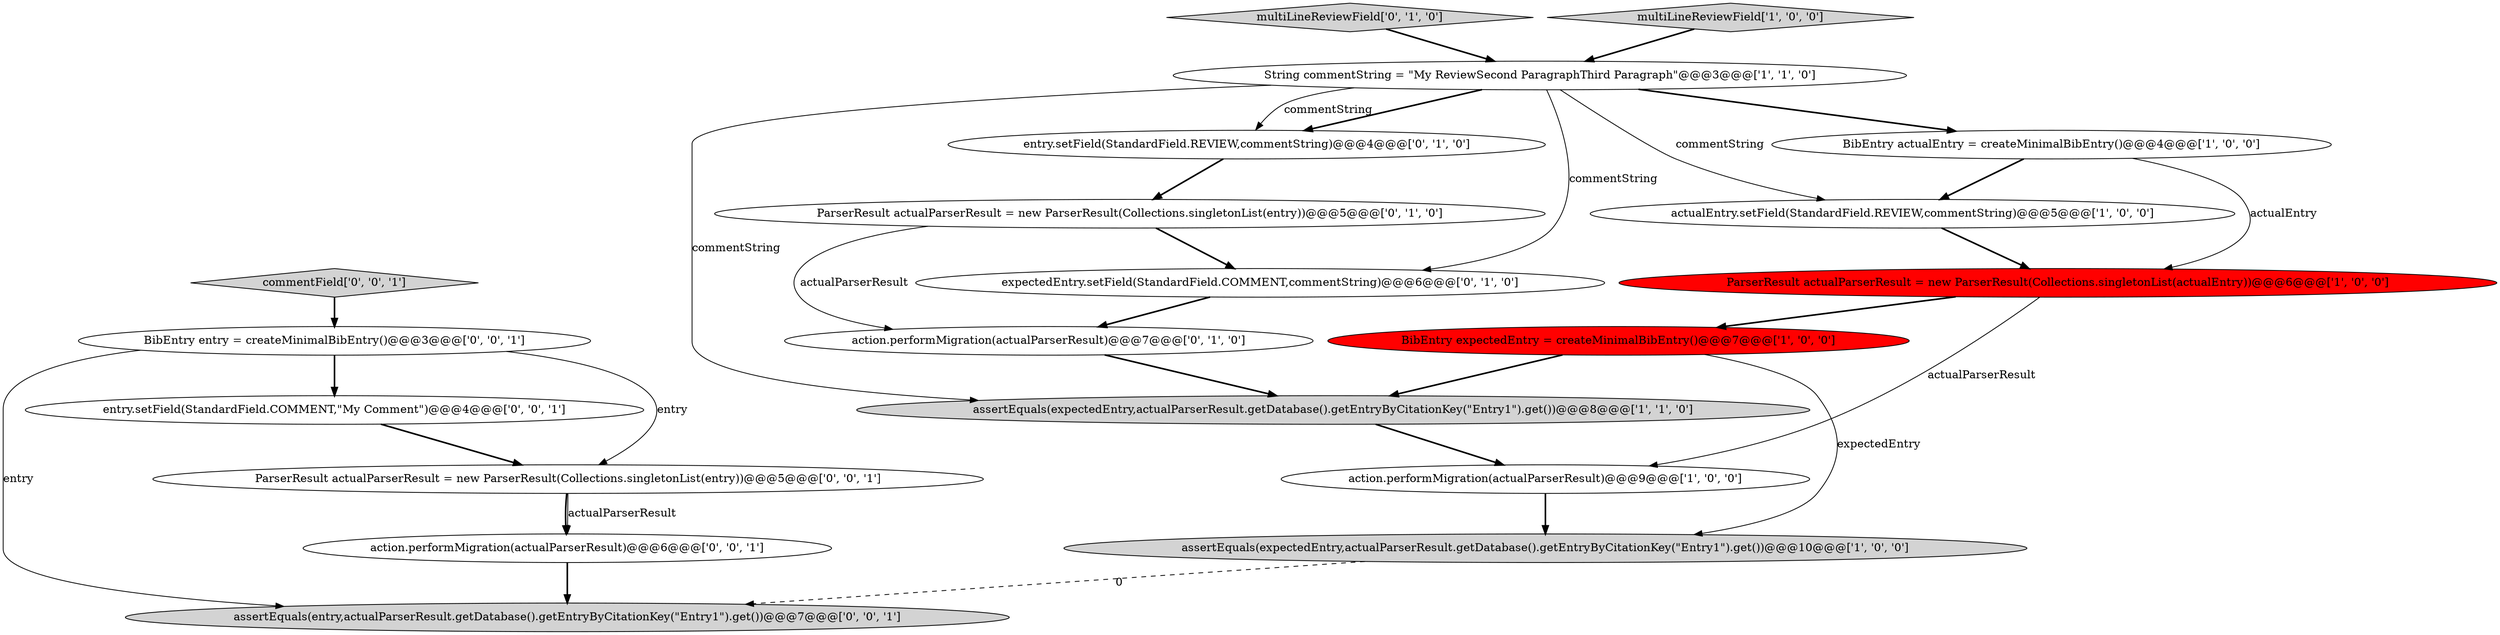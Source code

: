 digraph {
3 [style = filled, label = "String commentString = \"My ReviewSecond ParagraphThird Paragraph\"@@@3@@@['1', '1', '0']", fillcolor = white, shape = ellipse image = "AAA0AAABBB1BBB"];
9 [style = filled, label = "multiLineReviewField['0', '1', '0']", fillcolor = lightgray, shape = diamond image = "AAA0AAABBB2BBB"];
12 [style = filled, label = "expectedEntry.setField(StandardField.COMMENT,commentString)@@@6@@@['0', '1', '0']", fillcolor = white, shape = ellipse image = "AAA0AAABBB2BBB"];
10 [style = filled, label = "entry.setField(StandardField.REVIEW,commentString)@@@4@@@['0', '1', '0']", fillcolor = white, shape = ellipse image = "AAA0AAABBB2BBB"];
15 [style = filled, label = "BibEntry entry = createMinimalBibEntry()@@@3@@@['0', '0', '1']", fillcolor = white, shape = ellipse image = "AAA0AAABBB3BBB"];
14 [style = filled, label = "entry.setField(StandardField.COMMENT,\"My Comment\")@@@4@@@['0', '0', '1']", fillcolor = white, shape = ellipse image = "AAA0AAABBB3BBB"];
1 [style = filled, label = "BibEntry expectedEntry = createMinimalBibEntry()@@@7@@@['1', '0', '0']", fillcolor = red, shape = ellipse image = "AAA1AAABBB1BBB"];
16 [style = filled, label = "ParserResult actualParserResult = new ParserResult(Collections.singletonList(entry))@@@5@@@['0', '0', '1']", fillcolor = white, shape = ellipse image = "AAA0AAABBB3BBB"];
19 [style = filled, label = "action.performMigration(actualParserResult)@@@6@@@['0', '0', '1']", fillcolor = white, shape = ellipse image = "AAA0AAABBB3BBB"];
0 [style = filled, label = "actualEntry.setField(StandardField.REVIEW,commentString)@@@5@@@['1', '0', '0']", fillcolor = white, shape = ellipse image = "AAA0AAABBB1BBB"];
2 [style = filled, label = "multiLineReviewField['1', '0', '0']", fillcolor = lightgray, shape = diamond image = "AAA0AAABBB1BBB"];
17 [style = filled, label = "assertEquals(entry,actualParserResult.getDatabase().getEntryByCitationKey(\"Entry1\").get())@@@7@@@['0', '0', '1']", fillcolor = lightgray, shape = ellipse image = "AAA0AAABBB3BBB"];
13 [style = filled, label = "ParserResult actualParserResult = new ParserResult(Collections.singletonList(entry))@@@5@@@['0', '1', '0']", fillcolor = white, shape = ellipse image = "AAA0AAABBB2BBB"];
11 [style = filled, label = "action.performMigration(actualParserResult)@@@7@@@['0', '1', '0']", fillcolor = white, shape = ellipse image = "AAA0AAABBB2BBB"];
6 [style = filled, label = "BibEntry actualEntry = createMinimalBibEntry()@@@4@@@['1', '0', '0']", fillcolor = white, shape = ellipse image = "AAA0AAABBB1BBB"];
18 [style = filled, label = "commentField['0', '0', '1']", fillcolor = lightgray, shape = diamond image = "AAA0AAABBB3BBB"];
7 [style = filled, label = "assertEquals(expectedEntry,actualParserResult.getDatabase().getEntryByCitationKey(\"Entry1\").get())@@@8@@@['1', '1', '0']", fillcolor = lightgray, shape = ellipse image = "AAA0AAABBB1BBB"];
8 [style = filled, label = "assertEquals(expectedEntry,actualParserResult.getDatabase().getEntryByCitationKey(\"Entry1\").get())@@@10@@@['1', '0', '0']", fillcolor = lightgray, shape = ellipse image = "AAA0AAABBB1BBB"];
5 [style = filled, label = "ParserResult actualParserResult = new ParserResult(Collections.singletonList(actualEntry))@@@6@@@['1', '0', '0']", fillcolor = red, shape = ellipse image = "AAA1AAABBB1BBB"];
4 [style = filled, label = "action.performMigration(actualParserResult)@@@9@@@['1', '0', '0']", fillcolor = white, shape = ellipse image = "AAA0AAABBB1BBB"];
14->16 [style = bold, label=""];
15->14 [style = bold, label=""];
6->5 [style = solid, label="actualEntry"];
15->16 [style = solid, label="entry"];
2->3 [style = bold, label=""];
18->15 [style = bold, label=""];
12->11 [style = bold, label=""];
3->12 [style = solid, label="commentString"];
3->6 [style = bold, label=""];
3->7 [style = solid, label="commentString"];
6->0 [style = bold, label=""];
19->17 [style = bold, label=""];
7->4 [style = bold, label=""];
16->19 [style = bold, label=""];
1->7 [style = bold, label=""];
3->10 [style = bold, label=""];
5->1 [style = bold, label=""];
1->8 [style = solid, label="expectedEntry"];
13->12 [style = bold, label=""];
15->17 [style = solid, label="entry"];
10->13 [style = bold, label=""];
16->19 [style = solid, label="actualParserResult"];
13->11 [style = solid, label="actualParserResult"];
9->3 [style = bold, label=""];
4->8 [style = bold, label=""];
8->17 [style = dashed, label="0"];
3->0 [style = solid, label="commentString"];
3->10 [style = solid, label="commentString"];
5->4 [style = solid, label="actualParserResult"];
11->7 [style = bold, label=""];
0->5 [style = bold, label=""];
}
